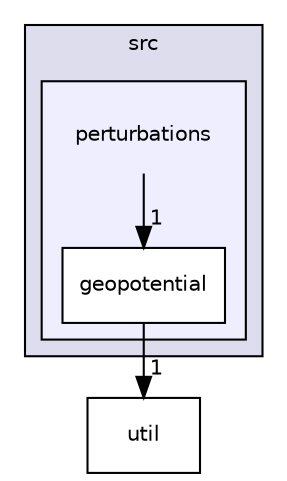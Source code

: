 digraph "src/perturbations" {
  compound=true
  node [ fontsize="10", fontname="Helvetica"];
  edge [ labelfontsize="10", labelfontname="Helvetica"];
  subgraph clusterdir_68267d1309a1af8e8297ef4c3efbcdba {
    graph [ bgcolor="#ddddee", pencolor="black", label="src" fontname="Helvetica", fontsize="10", URL="dir_68267d1309a1af8e8297ef4c3efbcdba.html"]
  subgraph clusterdir_6d92fb80b9641c838ab72716bed4978c {
    graph [ bgcolor="#eeeeff", pencolor="black", label="" URL="dir_6d92fb80b9641c838ab72716bed4978c.html"];
    dir_6d92fb80b9641c838ab72716bed4978c [shape=plaintext label="perturbations"];
    dir_c1b9d0f9181879120646dc9bc60650da [shape=box label="geopotential" color="black" fillcolor="white" style="filled" URL="dir_c1b9d0f9181879120646dc9bc60650da.html"];
  }
  }
  dir_b7878ad5ecbf2506f4125b9d34c97e45 [shape=box label="util" URL="dir_b7878ad5ecbf2506f4125b9d34c97e45.html"];
  dir_6d92fb80b9641c838ab72716bed4978c->dir_c1b9d0f9181879120646dc9bc60650da [headlabel="1", labeldistance=1.5 headhref="dir_000004_000005.html"];
  dir_c1b9d0f9181879120646dc9bc60650da->dir_b7878ad5ecbf2506f4125b9d34c97e45 [headlabel="1", labeldistance=1.5 headhref="dir_000005_000006.html"];
}
